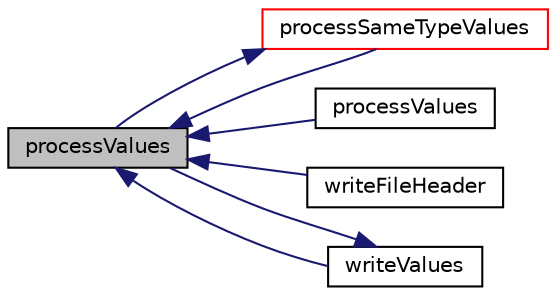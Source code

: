 digraph "processValues"
{
  bgcolor="transparent";
  edge [fontname="Helvetica",fontsize="10",labelfontname="Helvetica",labelfontsize="10"];
  node [fontname="Helvetica",fontsize="10",shape=record];
  rankdir="LR";
  Node1 [label="processValues",height=0.2,width=0.4,color="black", fillcolor="grey75", style="filled", fontcolor="black"];
  Node1 -> Node2 [dir="back",color="midnightblue",fontsize="10",style="solid",fontname="Helvetica"];
  Node2 [label="processSameTypeValues",height=0.2,width=0.4,color="red",URL="$a00746.html#af00edc302e7299fbe50b52d0e002a1b5",tooltip="Apply the &#39;operation&#39; to the values. Operation has to. "];
  Node2 -> Node1 [dir="back",color="midnightblue",fontsize="10",style="solid",fontname="Helvetica"];
  Node1 -> Node3 [dir="back",color="midnightblue",fontsize="10",style="solid",fontname="Helvetica"];
  Node3 [label="processValues",height=0.2,width=0.4,color="black",URL="$a00746.html#ac9203474f1457a20e1fa44e44cbf0dfb"];
  Node1 -> Node4 [dir="back",color="midnightblue",fontsize="10",style="solid",fontname="Helvetica"];
  Node4 [label="writeFileHeader",height=0.2,width=0.4,color="black",URL="$a00746.html#a9e619cf96b2a2ae6779b4209d45ed8f8",tooltip="Output file header information. "];
  Node1 -> Node5 [dir="back",color="midnightblue",fontsize="10",style="solid",fontname="Helvetica"];
  Node5 [label="writeValues",height=0.2,width=0.4,color="black",URL="$a00746.html#a930c8e90522f733f078680b6ce4994c1",tooltip="Templated helper function to output field values. "];
  Node5 -> Node1 [dir="back",color="midnightblue",fontsize="10",style="solid",fontname="Helvetica"];
}
